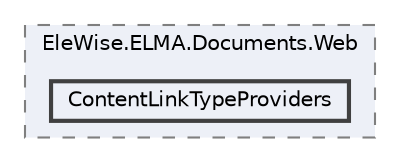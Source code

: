 digraph "Web/Modules/EleWise.ELMA.Documents.Web/ContentLinkTypeProviders"
{
 // LATEX_PDF_SIZE
  bgcolor="transparent";
  edge [fontname=Helvetica,fontsize=10,labelfontname=Helvetica,labelfontsize=10];
  node [fontname=Helvetica,fontsize=10,shape=box,height=0.2,width=0.4];
  compound=true
  subgraph clusterdir_7b30ed932694c4fcdc3e91e9f60fe418 {
    graph [ bgcolor="#edf0f7", pencolor="grey50", label="EleWise.ELMA.Documents.Web", fontname=Helvetica,fontsize=10 style="filled,dashed", URL="dir_7b30ed932694c4fcdc3e91e9f60fe418.html",tooltip=""]
  dir_741f580ca00bad23e8876774fa3c4f71 [label="ContentLinkTypeProviders", fillcolor="#edf0f7", color="grey25", style="filled,bold", URL="dir_741f580ca00bad23e8876774fa3c4f71.html",tooltip=""];
  }
}
